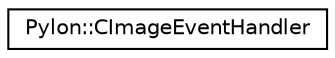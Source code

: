 digraph "Graphical Class Hierarchy"
{
  edge [fontname="Helvetica",fontsize="10",labelfontname="Helvetica",labelfontsize="10"];
  node [fontname="Helvetica",fontsize="10",shape=record];
  rankdir="LR";
  Node1 [label="Pylon::CImageEventHandler",height=0.2,width=0.4,color="black", fillcolor="white", style="filled",URL="$class_pylon_1_1_c_image_event_handler.html",tooltip="The image event handler base class. "];
}
